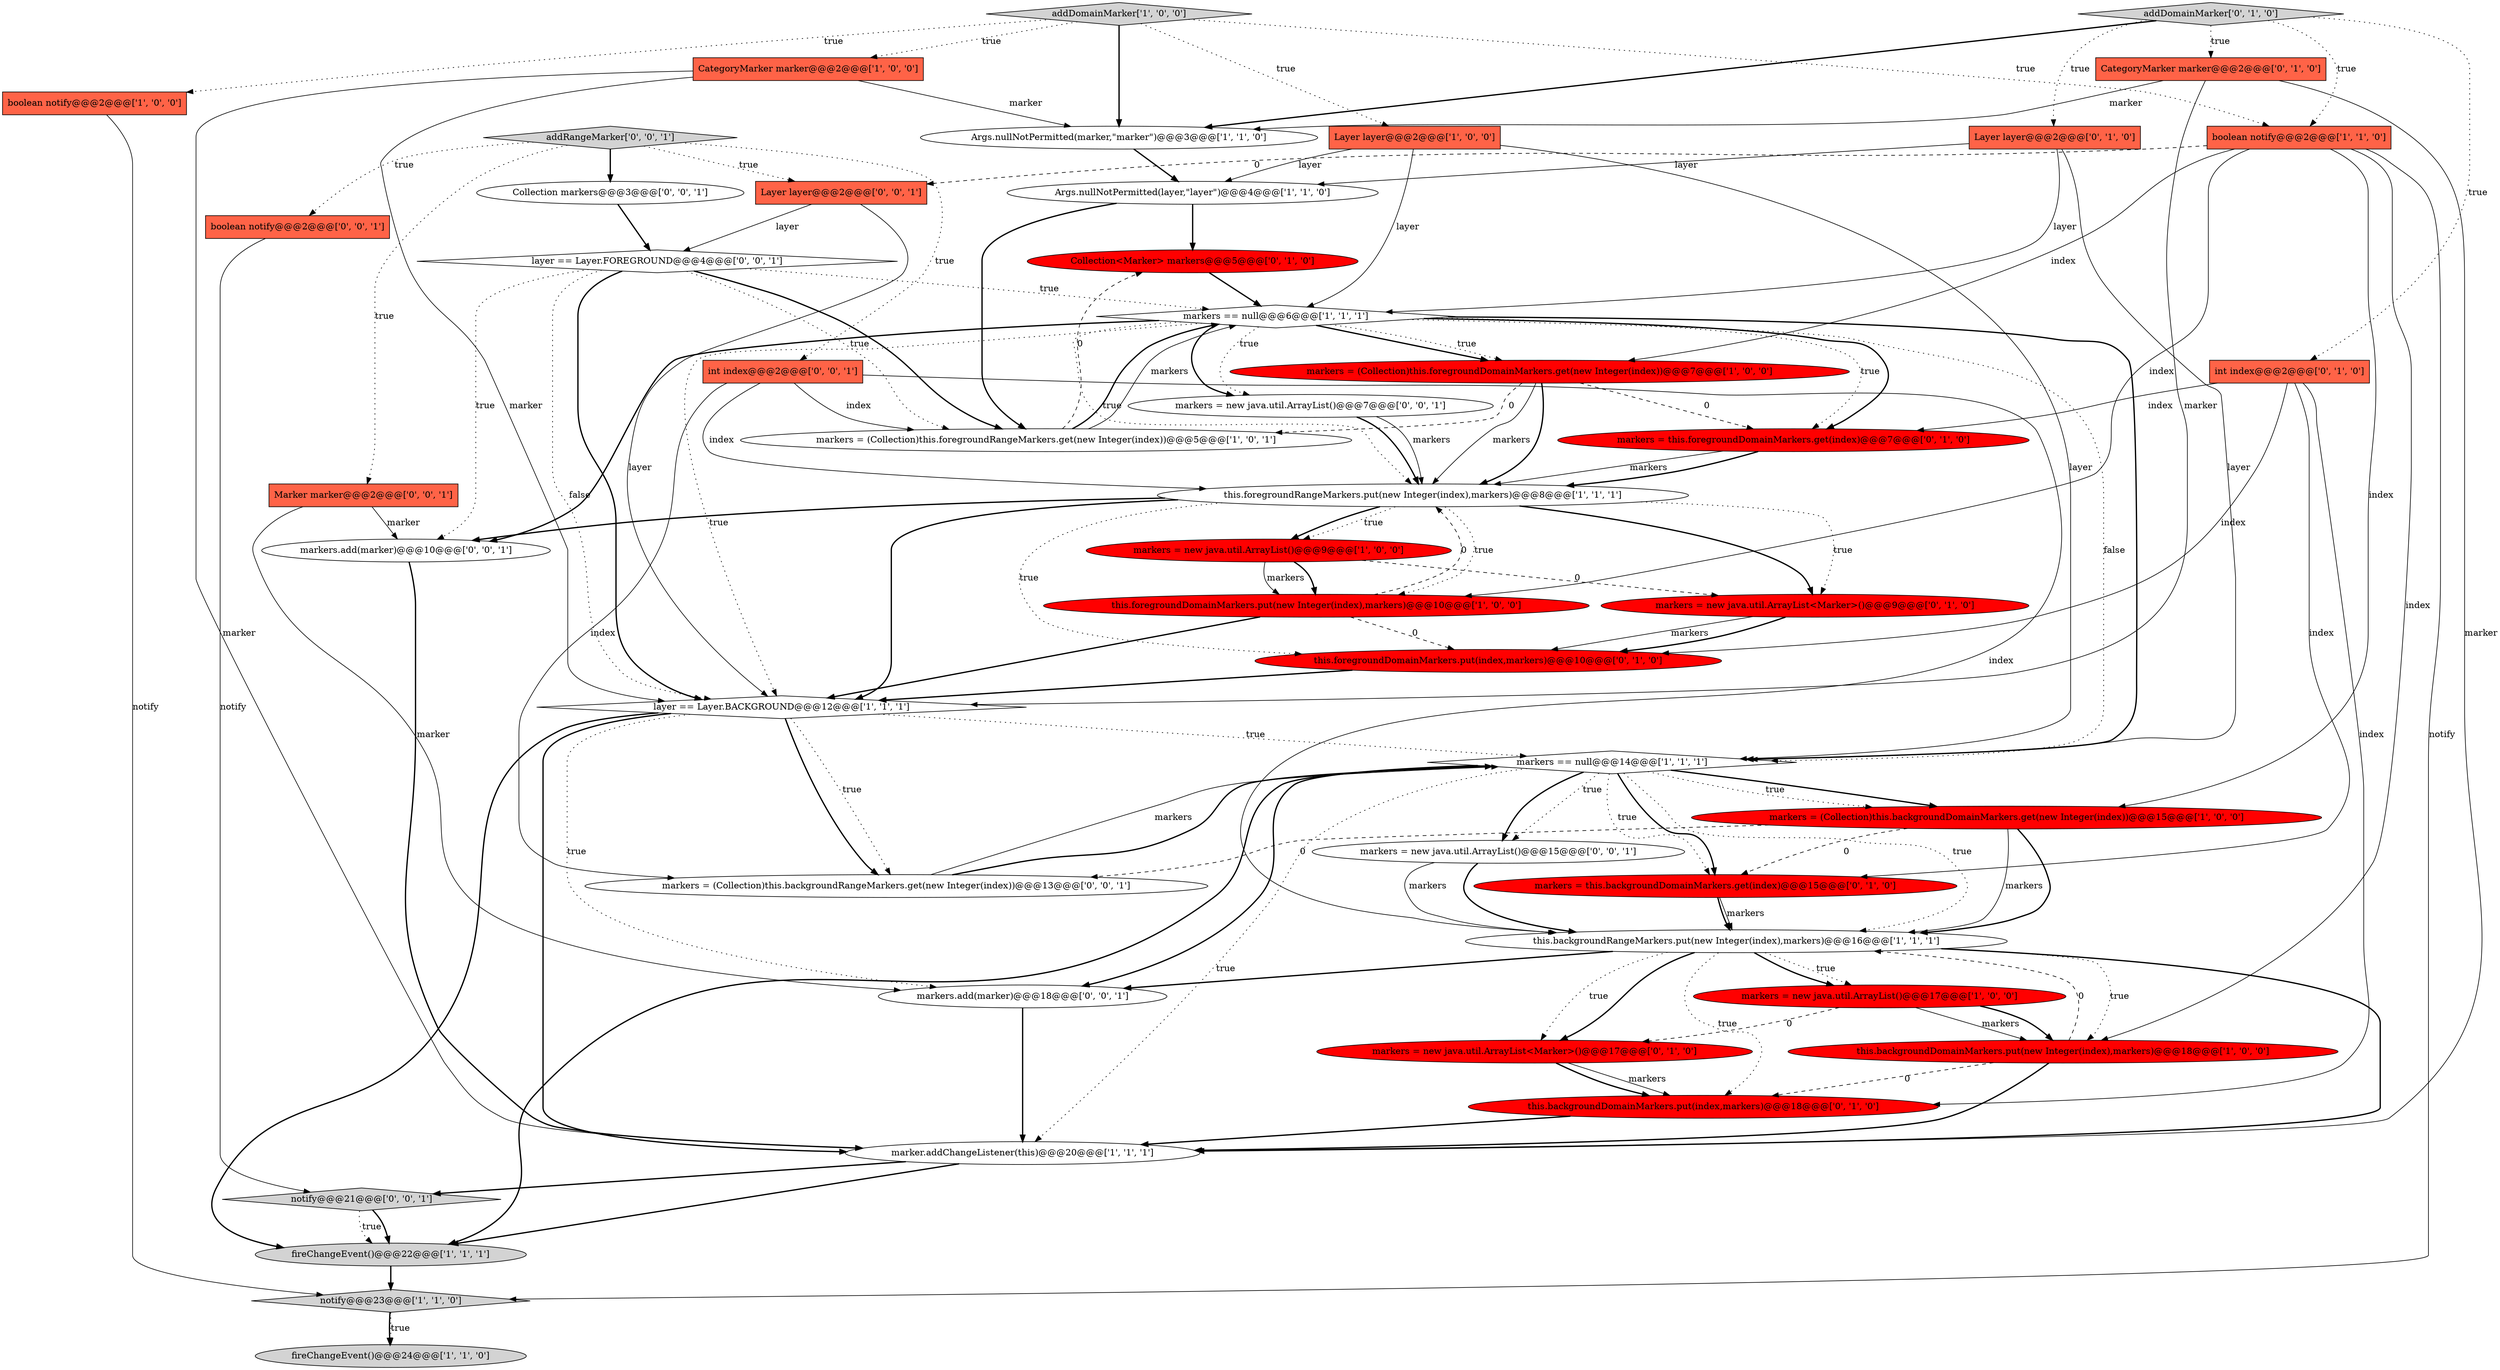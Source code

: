 digraph {
20 [style = filled, label = "marker.addChangeListener(this)@@@20@@@['1', '1', '1']", fillcolor = white, shape = ellipse image = "AAA0AAABBB1BBB"];
41 [style = filled, label = "layer == Layer.FOREGROUND@@@4@@@['0', '0', '1']", fillcolor = white, shape = diamond image = "AAA0AAABBB3BBB"];
21 [style = filled, label = "fireChangeEvent()@@@24@@@['1', '1', '0']", fillcolor = lightgray, shape = ellipse image = "AAA0AAABBB1BBB"];
1 [style = filled, label = "CategoryMarker marker@@@2@@@['1', '0', '0']", fillcolor = tomato, shape = box image = "AAA0AAABBB1BBB"];
6 [style = filled, label = "addDomainMarker['1', '0', '0']", fillcolor = lightgray, shape = diamond image = "AAA0AAABBB1BBB"];
16 [style = filled, label = "boolean notify@@@2@@@['1', '0', '0']", fillcolor = tomato, shape = box image = "AAA0AAABBB1BBB"];
15 [style = filled, label = "Layer layer@@@2@@@['1', '0', '0']", fillcolor = tomato, shape = box image = "AAA0AAABBB1BBB"];
28 [style = filled, label = "int index@@@2@@@['0', '1', '0']", fillcolor = tomato, shape = box image = "AAA0AAABBB2BBB"];
32 [style = filled, label = "Layer layer@@@2@@@['0', '1', '0']", fillcolor = tomato, shape = box image = "AAA0AAABBB2BBB"];
25 [style = filled, label = "Collection<Marker> markers@@@5@@@['0', '1', '0']", fillcolor = red, shape = ellipse image = "AAA1AAABBB2BBB"];
2 [style = filled, label = "layer == Layer.BACKGROUND@@@12@@@['1', '1', '1']", fillcolor = white, shape = diamond image = "AAA0AAABBB1BBB"];
39 [style = filled, label = "markers = new java.util.ArrayList()@@@7@@@['0', '0', '1']", fillcolor = white, shape = ellipse image = "AAA0AAABBB3BBB"];
22 [style = filled, label = "markers == null@@@14@@@['1', '1', '1']", fillcolor = white, shape = diamond image = "AAA0AAABBB1BBB"];
10 [style = filled, label = "fireChangeEvent()@@@22@@@['1', '1', '1']", fillcolor = lightgray, shape = ellipse image = "AAA0AAABBB1BBB"];
29 [style = filled, label = "CategoryMarker marker@@@2@@@['0', '1', '0']", fillcolor = tomato, shape = box image = "AAA0AAABBB2BBB"];
17 [style = filled, label = "boolean notify@@@2@@@['1', '1', '0']", fillcolor = tomato, shape = box image = "AAA0AAABBB1BBB"];
23 [style = filled, label = "this.foregroundDomainMarkers.put(index,markers)@@@10@@@['0', '1', '0']", fillcolor = red, shape = ellipse image = "AAA1AAABBB2BBB"];
36 [style = filled, label = "boolean notify@@@2@@@['0', '0', '1']", fillcolor = tomato, shape = box image = "AAA0AAABBB3BBB"];
33 [style = filled, label = "addDomainMarker['0', '1', '0']", fillcolor = lightgray, shape = diamond image = "AAA0AAABBB2BBB"];
0 [style = filled, label = "markers = new java.util.ArrayList()@@@17@@@['1', '0', '0']", fillcolor = red, shape = ellipse image = "AAA1AAABBB1BBB"];
5 [style = filled, label = "Args.nullNotPermitted(marker,\"marker\")@@@3@@@['1', '1', '0']", fillcolor = white, shape = ellipse image = "AAA0AAABBB1BBB"];
19 [style = filled, label = "this.backgroundRangeMarkers.put(new Integer(index),markers)@@@16@@@['1', '1', '1']", fillcolor = white, shape = ellipse image = "AAA0AAABBB1BBB"];
42 [style = filled, label = "int index@@@2@@@['0', '0', '1']", fillcolor = tomato, shape = box image = "AAA0AAABBB3BBB"];
27 [style = filled, label = "markers = new java.util.ArrayList<Marker>()@@@9@@@['0', '1', '0']", fillcolor = red, shape = ellipse image = "AAA1AAABBB2BBB"];
31 [style = filled, label = "this.backgroundDomainMarkers.put(index,markers)@@@18@@@['0', '1', '0']", fillcolor = red, shape = ellipse image = "AAA1AAABBB2BBB"];
30 [style = filled, label = "markers = this.foregroundDomainMarkers.get(index)@@@7@@@['0', '1', '0']", fillcolor = red, shape = ellipse image = "AAA1AAABBB2BBB"];
8 [style = filled, label = "markers = (Collection)this.backgroundDomainMarkers.get(new Integer(index))@@@15@@@['1', '0', '0']", fillcolor = red, shape = ellipse image = "AAA1AAABBB1BBB"];
18 [style = filled, label = "Args.nullNotPermitted(layer,\"layer\")@@@4@@@['1', '1', '0']", fillcolor = white, shape = ellipse image = "AAA0AAABBB1BBB"];
11 [style = filled, label = "this.foregroundDomainMarkers.put(new Integer(index),markers)@@@10@@@['1', '0', '0']", fillcolor = red, shape = ellipse image = "AAA1AAABBB1BBB"];
14 [style = filled, label = "this.foregroundRangeMarkers.put(new Integer(index),markers)@@@8@@@['1', '1', '1']", fillcolor = white, shape = ellipse image = "AAA0AAABBB1BBB"];
4 [style = filled, label = "markers == null@@@6@@@['1', '1', '1']", fillcolor = white, shape = diamond image = "AAA0AAABBB1BBB"];
35 [style = filled, label = "Collection markers@@@3@@@['0', '0', '1']", fillcolor = white, shape = ellipse image = "AAA0AAABBB3BBB"];
13 [style = filled, label = "this.backgroundDomainMarkers.put(new Integer(index),markers)@@@18@@@['1', '0', '0']", fillcolor = red, shape = ellipse image = "AAA1AAABBB1BBB"];
34 [style = filled, label = "addRangeMarker['0', '0', '1']", fillcolor = lightgray, shape = diamond image = "AAA0AAABBB3BBB"];
12 [style = filled, label = "markers = (Collection)this.foregroundRangeMarkers.get(new Integer(index))@@@5@@@['1', '0', '1']", fillcolor = white, shape = ellipse image = "AAA0AAABBB1BBB"];
37 [style = filled, label = "markers.add(marker)@@@10@@@['0', '0', '1']", fillcolor = white, shape = ellipse image = "AAA0AAABBB3BBB"];
3 [style = filled, label = "markers = (Collection)this.foregroundDomainMarkers.get(new Integer(index))@@@7@@@['1', '0', '0']", fillcolor = red, shape = ellipse image = "AAA1AAABBB1BBB"];
38 [style = filled, label = "markers = new java.util.ArrayList()@@@15@@@['0', '0', '1']", fillcolor = white, shape = ellipse image = "AAA0AAABBB3BBB"];
24 [style = filled, label = "markers = new java.util.ArrayList<Marker>()@@@17@@@['0', '1', '0']", fillcolor = red, shape = ellipse image = "AAA1AAABBB2BBB"];
43 [style = filled, label = "Layer layer@@@2@@@['0', '0', '1']", fillcolor = tomato, shape = box image = "AAA0AAABBB3BBB"];
45 [style = filled, label = "markers.add(marker)@@@18@@@['0', '0', '1']", fillcolor = white, shape = ellipse image = "AAA0AAABBB3BBB"];
44 [style = filled, label = "markers = (Collection)this.backgroundRangeMarkers.get(new Integer(index))@@@13@@@['0', '0', '1']", fillcolor = white, shape = ellipse image = "AAA0AAABBB3BBB"];
46 [style = filled, label = "notify@@@21@@@['0', '0', '1']", fillcolor = lightgray, shape = diamond image = "AAA0AAABBB3BBB"];
40 [style = filled, label = "Marker marker@@@2@@@['0', '0', '1']", fillcolor = tomato, shape = box image = "AAA0AAABBB3BBB"];
26 [style = filled, label = "markers = this.backgroundDomainMarkers.get(index)@@@15@@@['0', '1', '0']", fillcolor = red, shape = ellipse image = "AAA1AAABBB2BBB"];
9 [style = filled, label = "notify@@@23@@@['1', '1', '0']", fillcolor = lightgray, shape = diamond image = "AAA0AAABBB1BBB"];
7 [style = filled, label = "markers = new java.util.ArrayList()@@@9@@@['1', '0', '0']", fillcolor = red, shape = ellipse image = "AAA1AAABBB1BBB"];
0->13 [style = solid, label="markers"];
42->44 [style = solid, label="index"];
0->13 [style = bold, label=""];
2->22 [style = dotted, label="true"];
35->41 [style = bold, label=""];
17->9 [style = solid, label="notify"];
33->28 [style = dotted, label="true"];
6->1 [style = dotted, label="true"];
39->14 [style = bold, label=""];
17->8 [style = solid, label="index"];
39->14 [style = solid, label="markers"];
14->7 [style = bold, label=""];
19->24 [style = bold, label=""];
4->30 [style = dotted, label="true"];
22->8 [style = bold, label=""];
30->14 [style = solid, label="markers"];
36->46 [style = solid, label="notify"];
34->43 [style = dotted, label="true"];
28->26 [style = solid, label="index"];
16->9 [style = solid, label="notify"];
22->38 [style = dotted, label="true"];
11->14 [style = dashed, label="0"];
41->12 [style = dotted, label="true"];
2->44 [style = bold, label=""];
14->7 [style = dotted, label="true"];
9->21 [style = bold, label=""];
30->14 [style = bold, label=""];
14->11 [style = dotted, label="true"];
1->2 [style = solid, label="marker"];
31->20 [style = bold, label=""];
32->18 [style = solid, label="layer"];
14->37 [style = bold, label=""];
6->15 [style = dotted, label="true"];
38->19 [style = solid, label="markers"];
43->2 [style = solid, label="layer"];
4->3 [style = bold, label=""];
15->18 [style = solid, label="layer"];
42->12 [style = solid, label="index"];
7->11 [style = bold, label=""];
2->20 [style = bold, label=""];
22->19 [style = dotted, label="true"];
17->43 [style = dashed, label="0"];
33->32 [style = dotted, label="true"];
19->20 [style = bold, label=""];
17->11 [style = solid, label="index"];
18->12 [style = bold, label=""];
46->10 [style = dotted, label="true"];
9->21 [style = dotted, label="true"];
14->27 [style = dotted, label="true"];
41->2 [style = bold, label=""];
28->23 [style = solid, label="index"];
41->2 [style = dotted, label="false"];
22->38 [style = bold, label=""];
22->20 [style = dotted, label="true"];
13->31 [style = dashed, label="0"];
24->31 [style = solid, label="markers"];
19->0 [style = dotted, label="true"];
44->22 [style = solid, label="markers"];
3->14 [style = solid, label="markers"];
40->45 [style = solid, label="marker"];
18->25 [style = bold, label=""];
27->23 [style = solid, label="markers"];
28->30 [style = solid, label="index"];
42->19 [style = solid, label="index"];
44->22 [style = bold, label=""];
34->35 [style = bold, label=""];
4->22 [style = bold, label=""];
4->2 [style = dotted, label="true"];
32->22 [style = solid, label="layer"];
22->26 [style = bold, label=""];
26->19 [style = solid, label="markers"];
3->30 [style = dashed, label="0"];
28->31 [style = solid, label="index"];
22->45 [style = bold, label=""];
17->3 [style = solid, label="index"];
4->39 [style = bold, label=""];
34->36 [style = dotted, label="true"];
46->10 [style = bold, label=""];
14->23 [style = dotted, label="true"];
11->23 [style = dashed, label="0"];
5->18 [style = bold, label=""];
42->14 [style = solid, label="index"];
45->20 [style = bold, label=""];
33->5 [style = bold, label=""];
19->24 [style = dotted, label="true"];
26->19 [style = bold, label=""];
2->10 [style = bold, label=""];
33->17 [style = dotted, label="true"];
41->37 [style = dotted, label="true"];
38->19 [style = bold, label=""];
19->0 [style = bold, label=""];
6->5 [style = bold, label=""];
19->45 [style = bold, label=""];
4->3 [style = dotted, label="true"];
3->12 [style = dashed, label="0"];
41->4 [style = dotted, label="true"];
15->22 [style = solid, label="layer"];
24->31 [style = bold, label=""];
22->26 [style = dotted, label="true"];
32->4 [style = solid, label="layer"];
22->10 [style = bold, label=""];
33->29 [style = dotted, label="true"];
14->2 [style = bold, label=""];
10->9 [style = bold, label=""];
41->12 [style = bold, label=""];
14->27 [style = bold, label=""];
23->2 [style = bold, label=""];
8->44 [style = dashed, label="0"];
29->2 [style = solid, label="marker"];
1->5 [style = solid, label="marker"];
12->4 [style = solid, label="markers"];
19->31 [style = dotted, label="true"];
34->40 [style = dotted, label="true"];
8->26 [style = dashed, label="0"];
2->44 [style = dotted, label="true"];
8->19 [style = bold, label=""];
3->14 [style = bold, label=""];
20->46 [style = bold, label=""];
4->39 [style = dotted, label="true"];
37->20 [style = bold, label=""];
15->4 [style = solid, label="layer"];
25->4 [style = bold, label=""];
2->45 [style = dotted, label="true"];
29->20 [style = solid, label="marker"];
19->13 [style = dotted, label="true"];
7->11 [style = solid, label="markers"];
13->19 [style = dashed, label="0"];
4->14 [style = dotted, label="true"];
43->41 [style = solid, label="layer"];
6->17 [style = dotted, label="true"];
11->2 [style = bold, label=""];
20->10 [style = bold, label=""];
7->27 [style = dashed, label="0"];
40->37 [style = solid, label="marker"];
22->8 [style = dotted, label="true"];
12->25 [style = dashed, label="0"];
1->20 [style = solid, label="marker"];
4->30 [style = bold, label=""];
4->37 [style = bold, label=""];
12->4 [style = bold, label=""];
34->42 [style = dotted, label="true"];
4->22 [style = dotted, label="false"];
17->13 [style = solid, label="index"];
8->19 [style = solid, label="markers"];
0->24 [style = dashed, label="0"];
27->23 [style = bold, label=""];
29->5 [style = solid, label="marker"];
6->16 [style = dotted, label="true"];
13->20 [style = bold, label=""];
}

